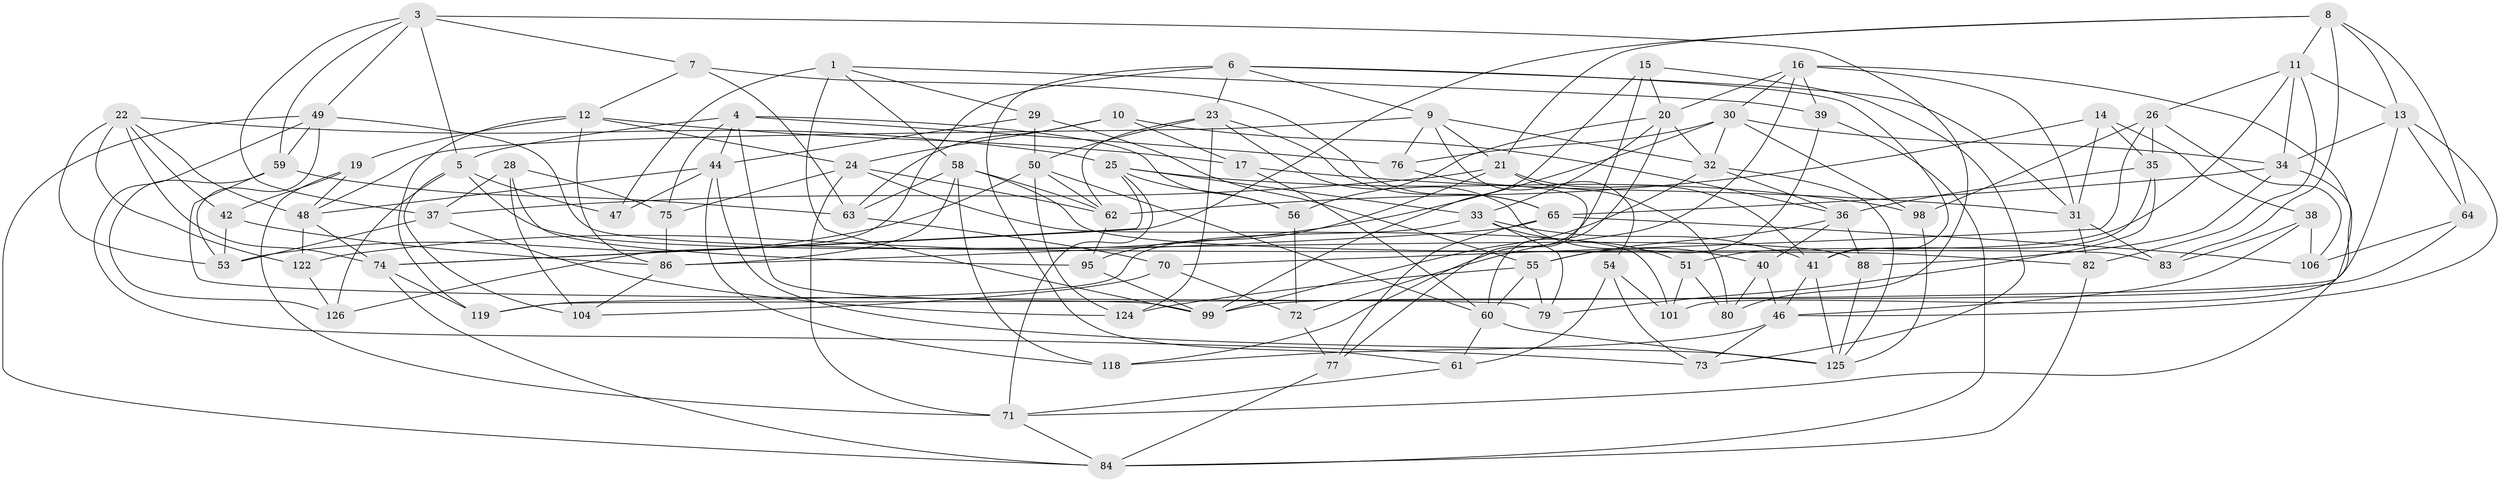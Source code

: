 // Generated by graph-tools (version 1.1) at 2025/52/02/27/25 19:52:28]
// undirected, 85 vertices, 212 edges
graph export_dot {
graph [start="1"]
  node [color=gray90,style=filled];
  1 [super="+2"];
  3 [super="+114"];
  4 [super="+69"];
  5 [super="+45"];
  6 [super="+103"];
  7;
  8 [super="+115"];
  9 [super="+18"];
  10;
  11 [super="+130"];
  12 [super="+110"];
  13 [super="+129"];
  14;
  15;
  16 [super="+27"];
  17;
  19;
  20 [super="+97"];
  21 [super="+52"];
  22 [super="+90"];
  23 [super="+107"];
  24 [super="+85"];
  25 [super="+57"];
  26 [super="+66"];
  28;
  29;
  30 [super="+78"];
  31 [super="+120"];
  32 [super="+89"];
  33 [super="+94"];
  34 [super="+121"];
  35 [super="+43"];
  36 [super="+96"];
  37 [super="+112"];
  38;
  39;
  40;
  41 [super="+105"];
  42;
  44 [super="+117"];
  46 [super="+93"];
  47;
  48 [super="+127"];
  49 [super="+92"];
  50 [super="+111"];
  51;
  53 [super="+102"];
  54;
  55 [super="+67"];
  56;
  58 [super="+123"];
  59 [super="+68"];
  60 [super="+91"];
  61;
  62 [super="+131"];
  63 [super="+87"];
  64;
  65 [super="+108"];
  70;
  71 [super="+100"];
  72;
  73;
  74 [super="+81"];
  75;
  76;
  77;
  79;
  80;
  82;
  83;
  84 [super="+109"];
  86 [super="+113"];
  88;
  95;
  98;
  99 [super="+116"];
  101;
  104;
  106;
  118;
  119;
  122;
  124;
  125 [super="+128"];
  126;
  1 -- 47 [weight=2];
  1 -- 29;
  1 -- 99;
  1 -- 58;
  1 -- 39;
  3 -- 59;
  3 -- 49;
  3 -- 80;
  3 -- 5;
  3 -- 7;
  3 -- 37;
  4 -- 75;
  4 -- 5;
  4 -- 44;
  4 -- 56;
  4 -- 76;
  4 -- 99;
  5 -- 104;
  5 -- 88;
  5 -- 126;
  5 -- 47;
  6 -- 61;
  6 -- 23;
  6 -- 9;
  6 -- 126;
  6 -- 31;
  6 -- 41;
  7 -- 63;
  7 -- 12;
  7 -- 65;
  8 -- 64;
  8 -- 21;
  8 -- 11;
  8 -- 74;
  8 -- 83;
  8 -- 13;
  9 -- 32;
  9 -- 76;
  9 -- 54;
  9 -- 21;
  9 -- 48;
  10 -- 24;
  10 -- 36;
  10 -- 17;
  10 -- 63;
  11 -- 13;
  11 -- 51;
  11 -- 82;
  11 -- 26;
  11 -- 34;
  12 -- 119;
  12 -- 24;
  12 -- 86;
  12 -- 17;
  12 -- 19;
  13 -- 64;
  13 -- 46;
  13 -- 34;
  13 -- 119;
  14 -- 38;
  14 -- 35;
  14 -- 31;
  14 -- 62;
  15 -- 73;
  15 -- 118;
  15 -- 20;
  15 -- 99;
  16 -- 72;
  16 -- 30;
  16 -- 101;
  16 -- 20;
  16 -- 31;
  16 -- 39;
  17 -- 60;
  17 -- 31;
  19 -- 71;
  19 -- 42;
  19 -- 48;
  20 -- 56;
  20 -- 60;
  20 -- 33;
  20 -- 32;
  21 -- 41;
  21 -- 80;
  21 -- 95;
  21 -- 37;
  22 -- 48;
  22 -- 53;
  22 -- 74;
  22 -- 25;
  22 -- 42;
  22 -- 122;
  23 -- 124;
  23 -- 62;
  23 -- 40;
  23 -- 65;
  23 -- 50;
  24 -- 75;
  24 -- 101;
  24 -- 62;
  24 -- 71;
  25 -- 98;
  25 -- 33;
  25 -- 56;
  25 -- 74;
  25 -- 71;
  26 -- 70;
  26 -- 35 [weight=2];
  26 -- 98;
  26 -- 106;
  28 -- 95;
  28 -- 37;
  28 -- 104;
  28 -- 75;
  29 -- 55;
  29 -- 44;
  29 -- 50;
  30 -- 122;
  30 -- 98;
  30 -- 32;
  30 -- 76;
  30 -- 34;
  31 -- 82;
  31 -- 83;
  32 -- 36;
  32 -- 99;
  32 -- 125;
  33 -- 41;
  33 -- 51;
  33 -- 119;
  33 -- 79;
  34 -- 88;
  34 -- 65;
  34 -- 71;
  35 -- 79;
  35 -- 36;
  35 -- 41;
  36 -- 40;
  36 -- 88;
  36 -- 55;
  37 -- 53 [weight=2];
  37 -- 124;
  38 -- 106;
  38 -- 83;
  38 -- 46;
  39 -- 55;
  39 -- 84;
  40 -- 80;
  40 -- 46;
  41 -- 46;
  41 -- 125;
  42 -- 53;
  42 -- 86;
  44 -- 118;
  44 -- 47;
  44 -- 125;
  44 -- 48;
  46 -- 118;
  46 -- 73;
  48 -- 122;
  48 -- 74;
  49 -- 73;
  49 -- 53;
  49 -- 84;
  49 -- 83;
  49 -- 59;
  50 -- 124;
  50 -- 53;
  50 -- 60;
  50 -- 62;
  51 -- 80;
  51 -- 101;
  54 -- 101;
  54 -- 73;
  54 -- 61;
  55 -- 124;
  55 -- 79;
  55 -- 60;
  56 -- 72;
  58 -- 118;
  58 -- 62;
  58 -- 86;
  58 -- 82;
  58 -- 63;
  59 -- 79;
  59 -- 126;
  59 -- 63 [weight=2];
  60 -- 125;
  60 -- 61;
  61 -- 71;
  62 -- 95;
  63 -- 70;
  64 -- 106;
  64 -- 99;
  65 -- 77;
  65 -- 106;
  65 -- 86;
  70 -- 104;
  70 -- 72;
  71 -- 84;
  72 -- 77;
  74 -- 84;
  74 -- 119;
  75 -- 86;
  76 -- 77;
  77 -- 84;
  82 -- 84;
  86 -- 104;
  88 -- 125;
  95 -- 99;
  98 -- 125;
  122 -- 126;
}
